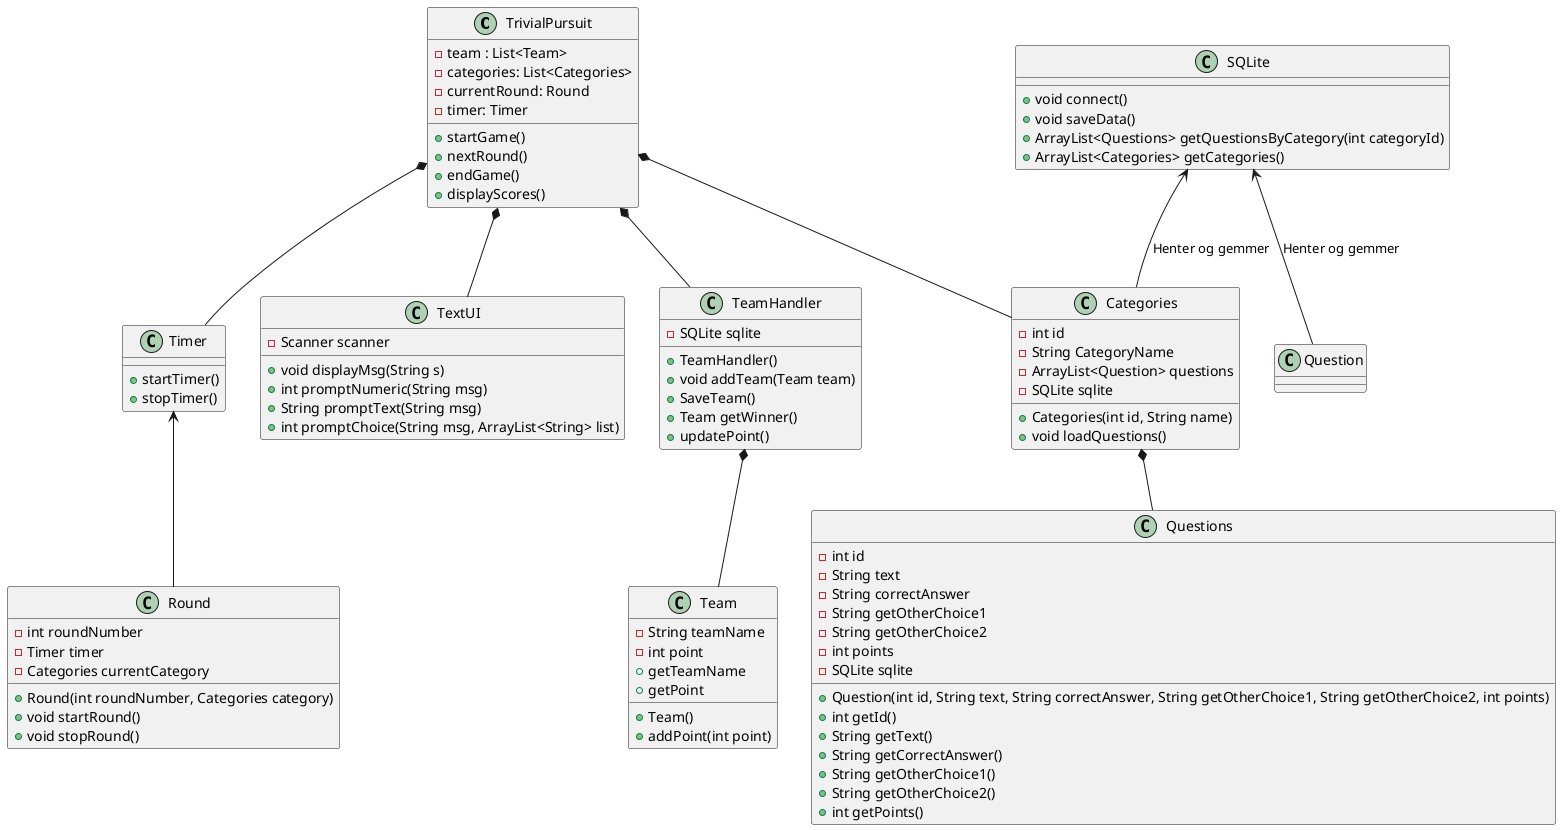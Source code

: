 @startuml
Class TrivialPursuit{
-team : List<Team>
-categories: List<Categories>
-currentRound: Round
- timer: Timer
+ startGame()
+ nextRound()
+ endGame()
+ displayScores()
}
Class Categories{
-int id
-String CategoryName
-ArrayList<Question> questions
-SQLite sqlite
+Categories(int id, String name)
+ void loadQuestions()
}
Class Team{
- String teamName
-int point
+Team()
+addPoint(int point)
+getTeamName
+getPoint

}
Class TeamHandler{
-SQLite sqlite
+TeamHandler()
+void addTeam(Team team)
+SaveTeam()
+Team getWinner()
+updatePoint()
}
Class Timer{
+startTimer()
+stopTimer()
}
Class Questions{
-int id
-String text
-String correctAnswer
-String getOtherChoice1
-String getOtherChoice2
-int points
-SQLite sqlite
+Question(int id, String text, String correctAnswer, String getOtherChoice1, String getOtherChoice2, int points)
+int getId()
+String getText()
+String getCorrectAnswer()
+String getOtherChoice1()
+String getOtherChoice2()
+int getPoints()
}
Class SQLite{
+void connect()
+void saveData()
+ArrayList<Questions> getQuestionsByCategory(int categoryId)
+ArrayList<Categories> getCategories()
}
Class TextUI{
- Scanner scanner
+ void displayMsg(String s)
+ int promptNumeric(String msg)
+ String promptText(String msg)
+ int promptChoice(String msg, ArrayList<String> list)
}
Class Round{
 -int roundNumber
  -Timer timer
  -Categories currentCategory
  +Round(int roundNumber, Categories category)
  +void startRound()
  +void stopRound()
}
TrivialPursuit *-- Categories
TrivialPursuit *-- TeamHandler
TrivialPursuit *-- Timer
TrivialPursuit *-- TextUI

Categories *-- Questions
TeamHandler *-- Team
SQLite <-- Categories : "Henter og gemmer"
SQLite <-- Question : "Henter og gemmer"
Timer <-- Round
@enduml